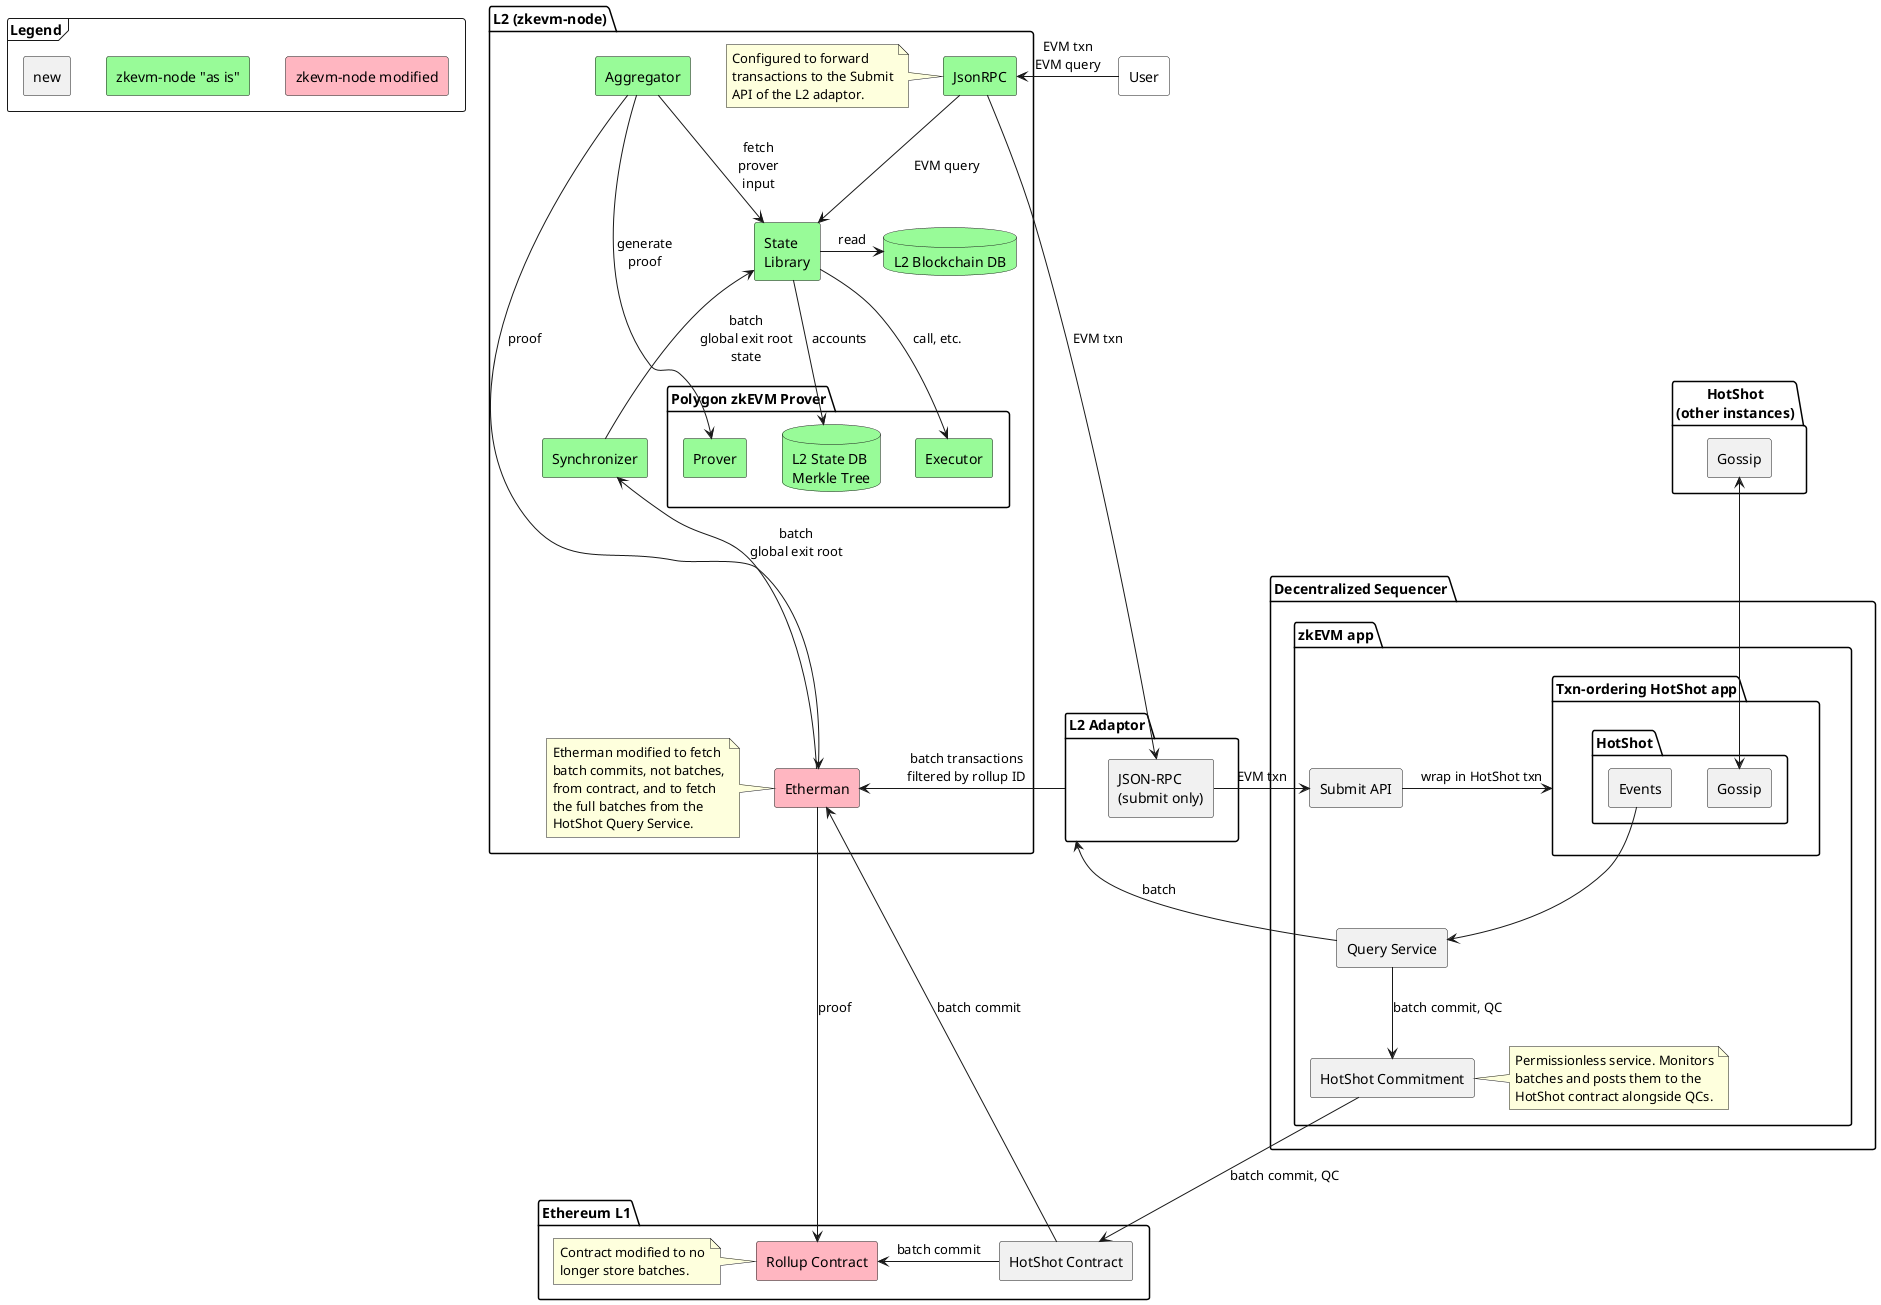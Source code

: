 @startuml
skinparam componentStyle rectangle

frame Legend {
  component "zkevm-node "as is"" as Original #PaleGreen
  component "zkevm-node modified" as Modified #LightPink
  component "new" as New
}

New -[hidden]r-> Original
Original -[hidden]r-> Modified

component User #White
package "HotShot\n(other instances)" as HotShotExternal {
  component "Gossip" as GossipExternal
}

package "Decentralized Sequencer" {
  package "zkEVM app" as zkApp {
    component "Query Service" as QueryService
    component "Submit API" as Submit
    package "Txn-ordering HotShot app" as App {
      package HotShot {
        component "Gossip" as GossipInternal
        component "Events" as HotShotEvents
      }
    }
    component "HotShot Commitment" as HotShotCommitment
    note right of HotShotCommitment
      Permissionless service. Monitors
      batches and posts them to the
      HotShot contract alongside QCs.
    end note
  }
}

package "L2 Adaptor" as Adaptor {
  component "JSON-RPC\n(submit only)" as AdaptorSubmit
}

package "Ethereum L1" as L1 {
  component "Rollup Contract" as Rollup #LightPink
  note left of Rollup
    Contract modified to no
    longer store batches.
  end note
  component "HotShot Contract" as HotShotContract
}


package "L2 (zkevm-node)" as L2 {
  component JsonRPC #PaleGreen
  note left of JsonRPC
    Configured to forward
    transactions to the Submit
    API of the L2 adaptor.
  end note
  database L2DB #PaleGreen [
    L2 Blockchain DB
  ]
  package "Polygon zkEVM Prover" as zkEVMProver {
    component Prover #PaleGreen
    component Executor #PaleGreen
    database Tree #PaleGreen [
      L2 State DB
      Merkle Tree
    ]
  }
  component Etherman #LightPink
  note left of Etherman
    Etherman modified to fetch
    batch commits, not batches,
    from contract, and to fetch
    the full batches from the
    HotShot Query Service.
  end note
  component Aggregator #PaleGreen
  component "State\nLibrary" as State #PaleGreen
  component Synchronizer #PaleGreen
}

User -left-> JsonRPC: EVM txn\nEVM query

JsonRPC -> AdaptorSubmit: EVM txn
AdaptorSubmit -> Submit: EVM txn

GossipInternal <-up-> GossipExternal

Rollup <- HotShotContract: batch commit
JsonRPC --> State: EVM query

State -> L2DB: read
State --> Tree: accounts
State --> Executor: call, etc.

Aggregator --> State: fetch\nprover\ninput
Aggregator --> Etherman: proof
Aggregator --> Prover: generate\nproof
Etherman --> Rollup: proof
Etherman <-right- HotShotContract: batch commit
Etherman <- Adaptor: batch transactions\nfiltered by rollup ID
Adaptor <- QueryService: batch
Synchronizer <-- Etherman: batch\nglobal exit root
State <-- Synchronizer: batch\nglobal exit root\nstate

Submit -> App: wrap in HotShot txn
HotShotEvents -down-> QueryService

QueryService -down-> HotShotCommitment: batch commit, QC
HotShotCommitment -down-> HotShotContract: batch commit, QC

@enduml
